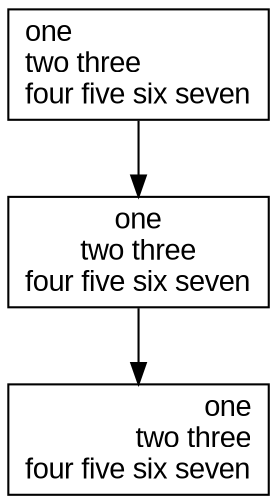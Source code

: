 digraph L {

  node [shape=record fontname=Arial];

  a  [label="one\ltwo three\lfour five six seven\l"]
  b  [label="one\ntwo three\nfour five six seven"]
  c  [label="one\rtwo three\rfour five six seven\r"]

  a -> b -> c

}
